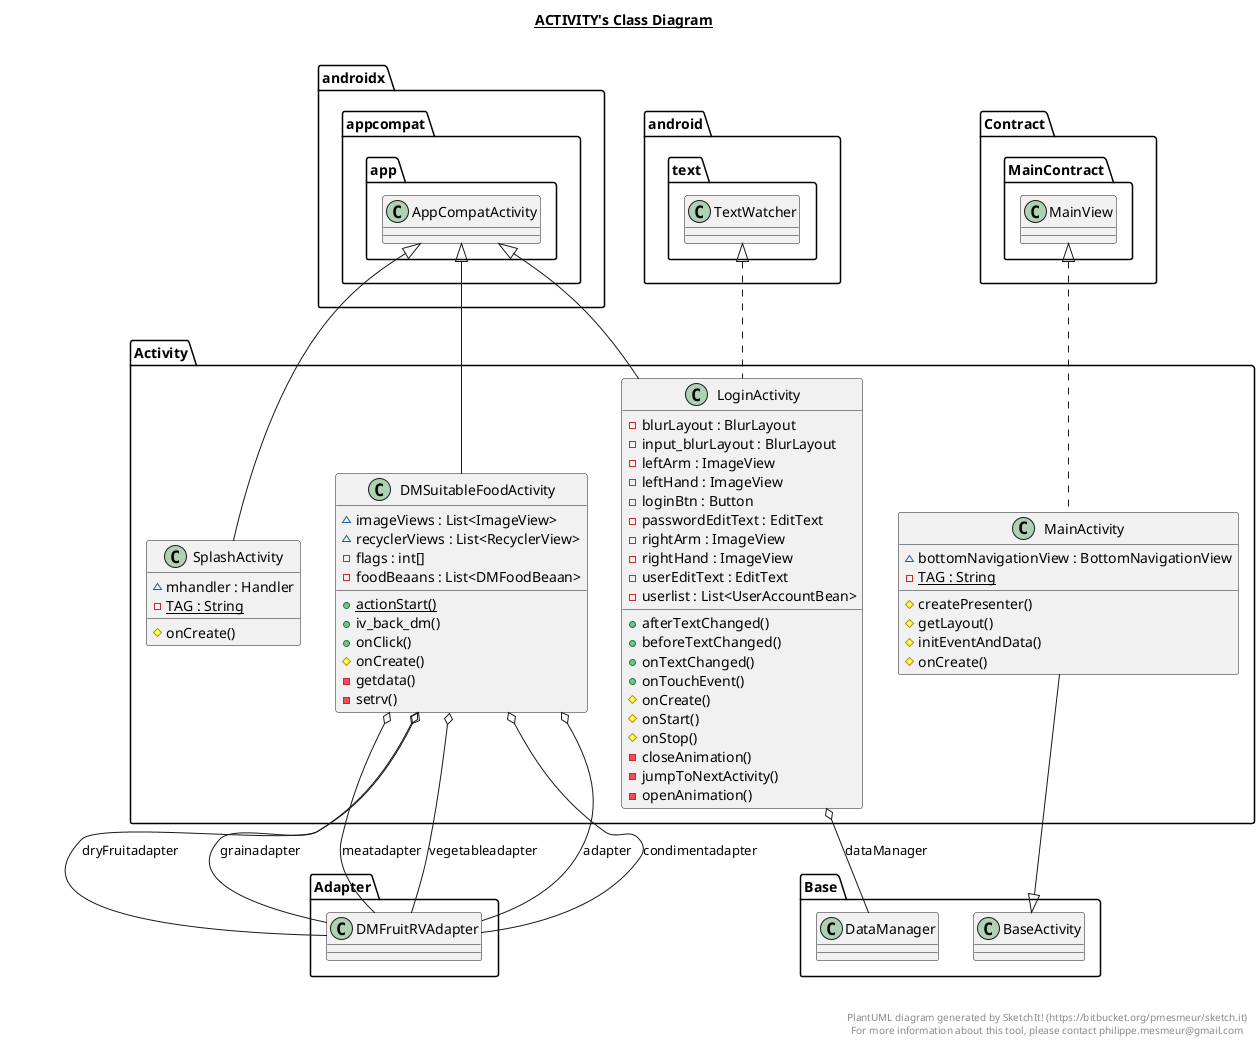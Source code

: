 @startuml

title __ACTIVITY's Class Diagram__\n

  namespace Activity {
    class Activity.DMSuitableFoodActivity {
        ~ imageViews : List<ImageView>
        ~ recyclerViews : List<RecyclerView>
        - flags : int[]
        - foodBeaans : List<DMFoodBeaan>
        {static} + actionStart()
        + iv_back_dm()
        + onClick()
        # onCreate()
        - getdata()
        - setrv()
    }
  }
  

  namespace Activity {
    class Activity.LoginActivity {
        - blurLayout : BlurLayout
        - input_blurLayout : BlurLayout
        - leftArm : ImageView
        - leftHand : ImageView
        - loginBtn : Button
        - passwordEditText : EditText
        - rightArm : ImageView
        - rightHand : ImageView
        - userEditText : EditText
        - userlist : List<UserAccountBean>
        + afterTextChanged()
        + beforeTextChanged()
        + onTextChanged()
        + onTouchEvent()
        # onCreate()
        # onStart()
        # onStop()
        - closeAnimation()
        - jumpToNextActivity()
        - openAnimation()
    }
  }
  

  namespace Activity {
    class Activity.MainActivity {
        ~ bottomNavigationView : BottomNavigationView
        {static} - TAG : String
        # createPresenter()
        # getLayout()
        # initEventAndData()
        # onCreate()
    }
  }
  

  namespace Activity {
    class Activity.SplashActivity {
        ~ mhandler : Handler
        {static} - TAG : String
        # onCreate()
    }
  }
  

  Activity.DMSuitableFoodActivity -up-|> androidx.appcompat.app.AppCompatActivity
  Activity.DMSuitableFoodActivity o-- Adapter.DMFruitRVAdapter : adapter
  Activity.DMSuitableFoodActivity o-- Adapter.DMFruitRVAdapter : condimentadapter
  Activity.DMSuitableFoodActivity o-- Adapter.DMFruitRVAdapter : dryFruitadapter
  Activity.DMSuitableFoodActivity o-- Adapter.DMFruitRVAdapter : grainadapter
  Activity.DMSuitableFoodActivity o-- Adapter.DMFruitRVAdapter : meatadapter
  Activity.DMSuitableFoodActivity o-- Adapter.DMFruitRVAdapter : vegetableadapter
  Activity.LoginActivity .up.|> android.text.TextWatcher
  Activity.LoginActivity -up-|> androidx.appcompat.app.AppCompatActivity
  Activity.LoginActivity o-- Base.DataManager : dataManager
  Activity.MainActivity .up.|> Contract.MainContract.MainView
  Activity.MainActivity -up-|> Base.BaseActivity
  Activity.SplashActivity -up-|> androidx.appcompat.app.AppCompatActivity


right footer


PlantUML diagram generated by SketchIt! (https://bitbucket.org/pmesmeur/sketch.it)
For more information about this tool, please contact philippe.mesmeur@gmail.com
endfooter

@enduml
